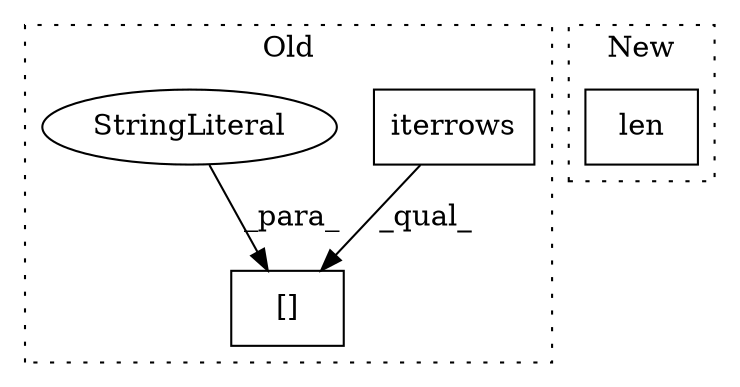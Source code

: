 digraph G {
subgraph cluster0 {
1 [label="iterrows" a="32" s="1719" l="10" shape="box"];
3 [label="[]" a="2" s="1789,1814" l="4,1" shape="box"];
4 [label="StringLiteral" a="45" s="1793" l="21" shape="ellipse"];
label = "Old";
style="dotted";
}
subgraph cluster1 {
2 [label="len" a="32" s="1187,1197" l="4,1" shape="box"];
label = "New";
style="dotted";
}
1 -> 3 [label="_qual_"];
4 -> 3 [label="_para_"];
}